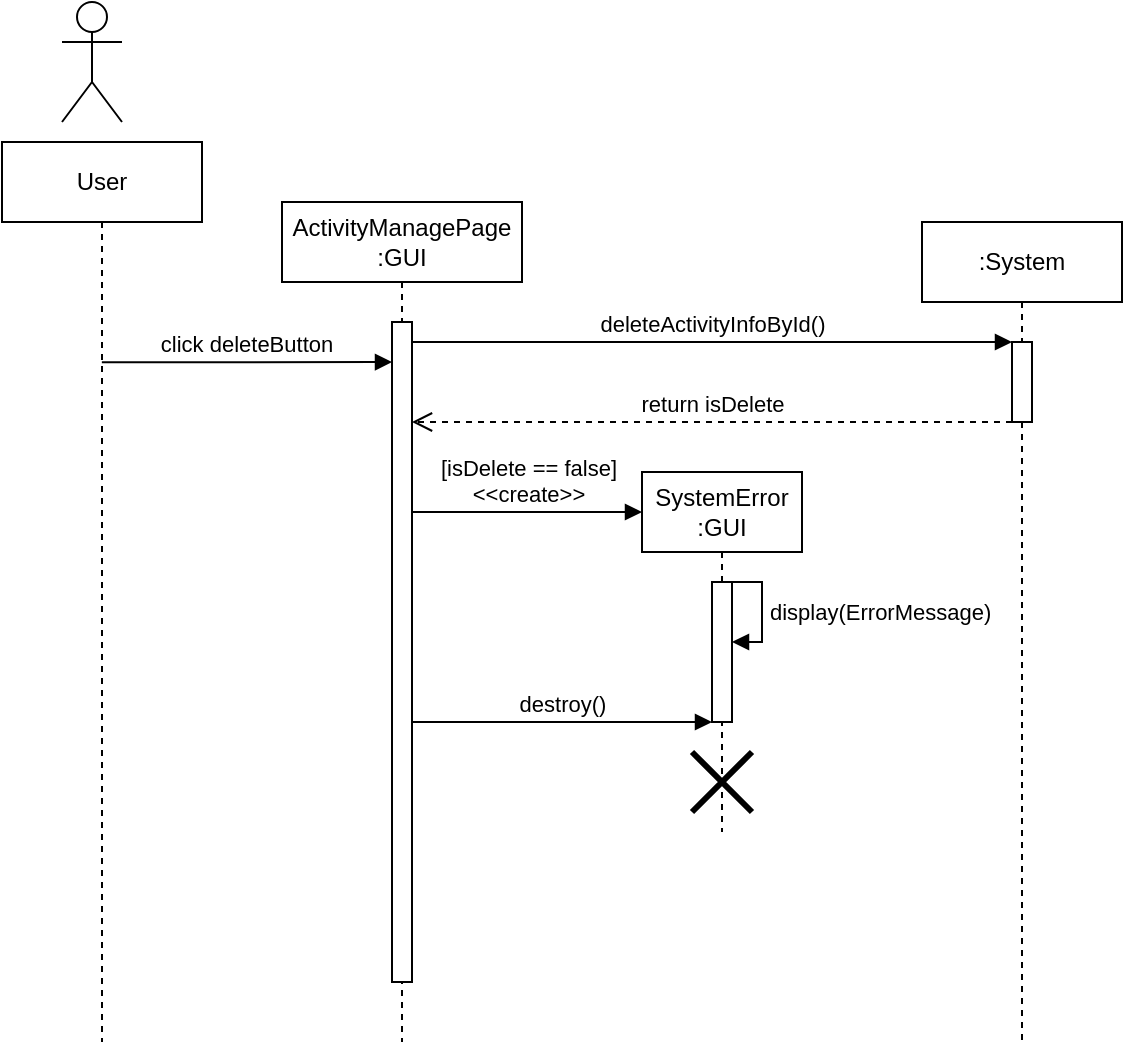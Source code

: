 <mxfile version="21.6.8" type="device">
  <diagram name="第 1 页" id="DlbfJp03GAgnWAx83XP6">
    <mxGraphModel dx="1098" dy="764" grid="1" gridSize="10" guides="1" tooltips="1" connect="1" arrows="1" fold="1" page="1" pageScale="1" pageWidth="827" pageHeight="1169" math="0" shadow="0">
      <root>
        <mxCell id="0" />
        <mxCell id="1" parent="0" />
        <mxCell id="fvLgo-HRymwvvmdyHU9g-1" value="" style="shape=umlActor;verticalLabelPosition=bottom;verticalAlign=top;html=1;" vertex="1" parent="1">
          <mxGeometry x="60" y="40" width="30" height="60" as="geometry" />
        </mxCell>
        <mxCell id="fvLgo-HRymwvvmdyHU9g-2" value="User" style="shape=umlLifeline;perimeter=lifelinePerimeter;whiteSpace=wrap;html=1;container=1;dropTarget=0;collapsible=0;recursiveResize=0;outlineConnect=0;portConstraint=eastwest;newEdgeStyle={&quot;edgeStyle&quot;:&quot;elbowEdgeStyle&quot;,&quot;elbow&quot;:&quot;vertical&quot;,&quot;curved&quot;:0,&quot;rounded&quot;:0};" vertex="1" parent="1">
          <mxGeometry x="30" y="110" width="100" height="450" as="geometry" />
        </mxCell>
        <mxCell id="fvLgo-HRymwvvmdyHU9g-3" value="ActivityManagePage&lt;br&gt;:GUI" style="shape=umlLifeline;perimeter=lifelinePerimeter;whiteSpace=wrap;html=1;container=1;dropTarget=0;collapsible=0;recursiveResize=0;outlineConnect=0;portConstraint=eastwest;newEdgeStyle={&quot;edgeStyle&quot;:&quot;elbowEdgeStyle&quot;,&quot;elbow&quot;:&quot;vertical&quot;,&quot;curved&quot;:0,&quot;rounded&quot;:0};" vertex="1" parent="1">
          <mxGeometry x="170" y="140" width="120" height="420" as="geometry" />
        </mxCell>
        <mxCell id="fvLgo-HRymwvvmdyHU9g-4" value="" style="html=1;points=[];perimeter=orthogonalPerimeter;outlineConnect=0;targetShapes=umlLifeline;portConstraint=eastwest;newEdgeStyle={&quot;edgeStyle&quot;:&quot;elbowEdgeStyle&quot;,&quot;elbow&quot;:&quot;vertical&quot;,&quot;curved&quot;:0,&quot;rounded&quot;:0};" vertex="1" parent="fvLgo-HRymwvvmdyHU9g-3">
          <mxGeometry x="55" y="60" width="10" height="330" as="geometry" />
        </mxCell>
        <mxCell id="fvLgo-HRymwvvmdyHU9g-5" value="click deleteButton" style="html=1;verticalAlign=bottom;endArrow=block;edgeStyle=elbowEdgeStyle;elbow=vertical;curved=0;rounded=0;" edge="1" parent="1" target="fvLgo-HRymwvvmdyHU9g-4">
          <mxGeometry width="80" relative="1" as="geometry">
            <mxPoint x="79.929" y="220.136" as="sourcePoint" />
            <mxPoint x="215" y="220.136" as="targetPoint" />
          </mxGeometry>
        </mxCell>
        <mxCell id="fvLgo-HRymwvvmdyHU9g-6" value=":System" style="shape=umlLifeline;perimeter=lifelinePerimeter;whiteSpace=wrap;html=1;container=1;dropTarget=0;collapsible=0;recursiveResize=0;outlineConnect=0;portConstraint=eastwest;newEdgeStyle={&quot;edgeStyle&quot;:&quot;elbowEdgeStyle&quot;,&quot;elbow&quot;:&quot;vertical&quot;,&quot;curved&quot;:0,&quot;rounded&quot;:0};" vertex="1" parent="1">
          <mxGeometry x="490" y="150" width="100" height="410" as="geometry" />
        </mxCell>
        <mxCell id="fvLgo-HRymwvvmdyHU9g-7" value="" style="html=1;points=[];perimeter=orthogonalPerimeter;outlineConnect=0;targetShapes=umlLifeline;portConstraint=eastwest;newEdgeStyle={&quot;edgeStyle&quot;:&quot;elbowEdgeStyle&quot;,&quot;elbow&quot;:&quot;vertical&quot;,&quot;curved&quot;:0,&quot;rounded&quot;:0};" vertex="1" parent="fvLgo-HRymwvvmdyHU9g-6">
          <mxGeometry x="45" y="60" width="10" height="40" as="geometry" />
        </mxCell>
        <mxCell id="fvLgo-HRymwvvmdyHU9g-8" value="deleteActivityInfoById()" style="html=1;verticalAlign=bottom;endArrow=block;edgeStyle=elbowEdgeStyle;elbow=vertical;curved=0;rounded=0;" edge="1" parent="1" source="fvLgo-HRymwvvmdyHU9g-4" target="fvLgo-HRymwvvmdyHU9g-7">
          <mxGeometry width="80" relative="1" as="geometry">
            <mxPoint x="230" y="220" as="sourcePoint" />
            <mxPoint x="435" y="220" as="targetPoint" />
            <Array as="points">
              <mxPoint x="363" y="210" />
            </Array>
          </mxGeometry>
        </mxCell>
        <mxCell id="fvLgo-HRymwvvmdyHU9g-9" value="return isDelete" style="html=1;verticalAlign=bottom;endArrow=open;dashed=1;endSize=8;edgeStyle=elbowEdgeStyle;elbow=vertical;curved=0;rounded=0;" edge="1" parent="1" source="fvLgo-HRymwvvmdyHU9g-7" target="fvLgo-HRymwvvmdyHU9g-4">
          <mxGeometry relative="1" as="geometry">
            <mxPoint x="485" y="250" as="sourcePoint" />
            <mxPoint x="280" y="250" as="targetPoint" />
            <Array as="points">
              <mxPoint x="360" y="250" />
            </Array>
          </mxGeometry>
        </mxCell>
        <mxCell id="fvLgo-HRymwvvmdyHU9g-10" value="SystemError&lt;br&gt;:GUI" style="shape=umlLifeline;perimeter=lifelinePerimeter;whiteSpace=wrap;html=1;container=1;dropTarget=0;collapsible=0;recursiveResize=0;outlineConnect=0;portConstraint=eastwest;newEdgeStyle={&quot;edgeStyle&quot;:&quot;elbowEdgeStyle&quot;,&quot;elbow&quot;:&quot;vertical&quot;,&quot;curved&quot;:0,&quot;rounded&quot;:0};" vertex="1" parent="1">
          <mxGeometry x="350" y="275" width="80" height="180" as="geometry" />
        </mxCell>
        <mxCell id="fvLgo-HRymwvvmdyHU9g-11" value="" style="html=1;points=[];perimeter=orthogonalPerimeter;outlineConnect=0;targetShapes=umlLifeline;portConstraint=eastwest;newEdgeStyle={&quot;edgeStyle&quot;:&quot;elbowEdgeStyle&quot;,&quot;elbow&quot;:&quot;vertical&quot;,&quot;curved&quot;:0,&quot;rounded&quot;:0};" vertex="1" parent="fvLgo-HRymwvvmdyHU9g-10">
          <mxGeometry x="35" y="55" width="10" height="70" as="geometry" />
        </mxCell>
        <mxCell id="fvLgo-HRymwvvmdyHU9g-12" value="" style="shape=umlDestroy;whiteSpace=wrap;html=1;strokeWidth=3;targetShapes=umlLifeline;" vertex="1" parent="fvLgo-HRymwvvmdyHU9g-10">
          <mxGeometry x="25" y="140" width="30" height="30" as="geometry" />
        </mxCell>
        <mxCell id="fvLgo-HRymwvvmdyHU9g-13" value="display(ErrorMessage)" style="html=1;align=left;spacingLeft=2;endArrow=block;rounded=0;edgeStyle=orthogonalEdgeStyle;curved=0;rounded=0;" edge="1" parent="fvLgo-HRymwvvmdyHU9g-10" source="fvLgo-HRymwvvmdyHU9g-11" target="fvLgo-HRymwvvmdyHU9g-11">
          <mxGeometry relative="1" as="geometry">
            <mxPoint x="49" y="55" as="sourcePoint" />
            <Array as="points">
              <mxPoint x="60" y="55" />
              <mxPoint x="60" y="85" />
            </Array>
            <mxPoint x="54" y="85.0" as="targetPoint" />
          </mxGeometry>
        </mxCell>
        <mxCell id="fvLgo-HRymwvvmdyHU9g-14" value="[isDelete == false]&lt;br&gt;&amp;lt;&amp;lt;create&amp;gt;&amp;gt;" style="html=1;verticalAlign=bottom;endArrow=block;edgeStyle=elbowEdgeStyle;elbow=vertical;curved=0;rounded=0;entryX=0;entryY=0.111;entryDx=0;entryDy=0;entryPerimeter=0;" edge="1" parent="1" source="fvLgo-HRymwvvmdyHU9g-4" target="fvLgo-HRymwvvmdyHU9g-10">
          <mxGeometry width="80" relative="1" as="geometry">
            <mxPoint x="230" y="290" as="sourcePoint" />
            <mxPoint x="320" y="295" as="targetPoint" />
          </mxGeometry>
        </mxCell>
        <mxCell id="fvLgo-HRymwvvmdyHU9g-15" value="destroy()" style="html=1;verticalAlign=bottom;endArrow=block;edgeStyle=elbowEdgeStyle;elbow=horizontal;curved=0;rounded=0;" edge="1" parent="1" source="fvLgo-HRymwvvmdyHU9g-4" target="fvLgo-HRymwvvmdyHU9g-11">
          <mxGeometry width="80" relative="1" as="geometry">
            <mxPoint x="240" y="390" as="sourcePoint" />
            <mxPoint x="375" y="390.035" as="targetPoint" />
            <Array as="points">
              <mxPoint x="310" y="400" />
            </Array>
          </mxGeometry>
        </mxCell>
      </root>
    </mxGraphModel>
  </diagram>
</mxfile>
